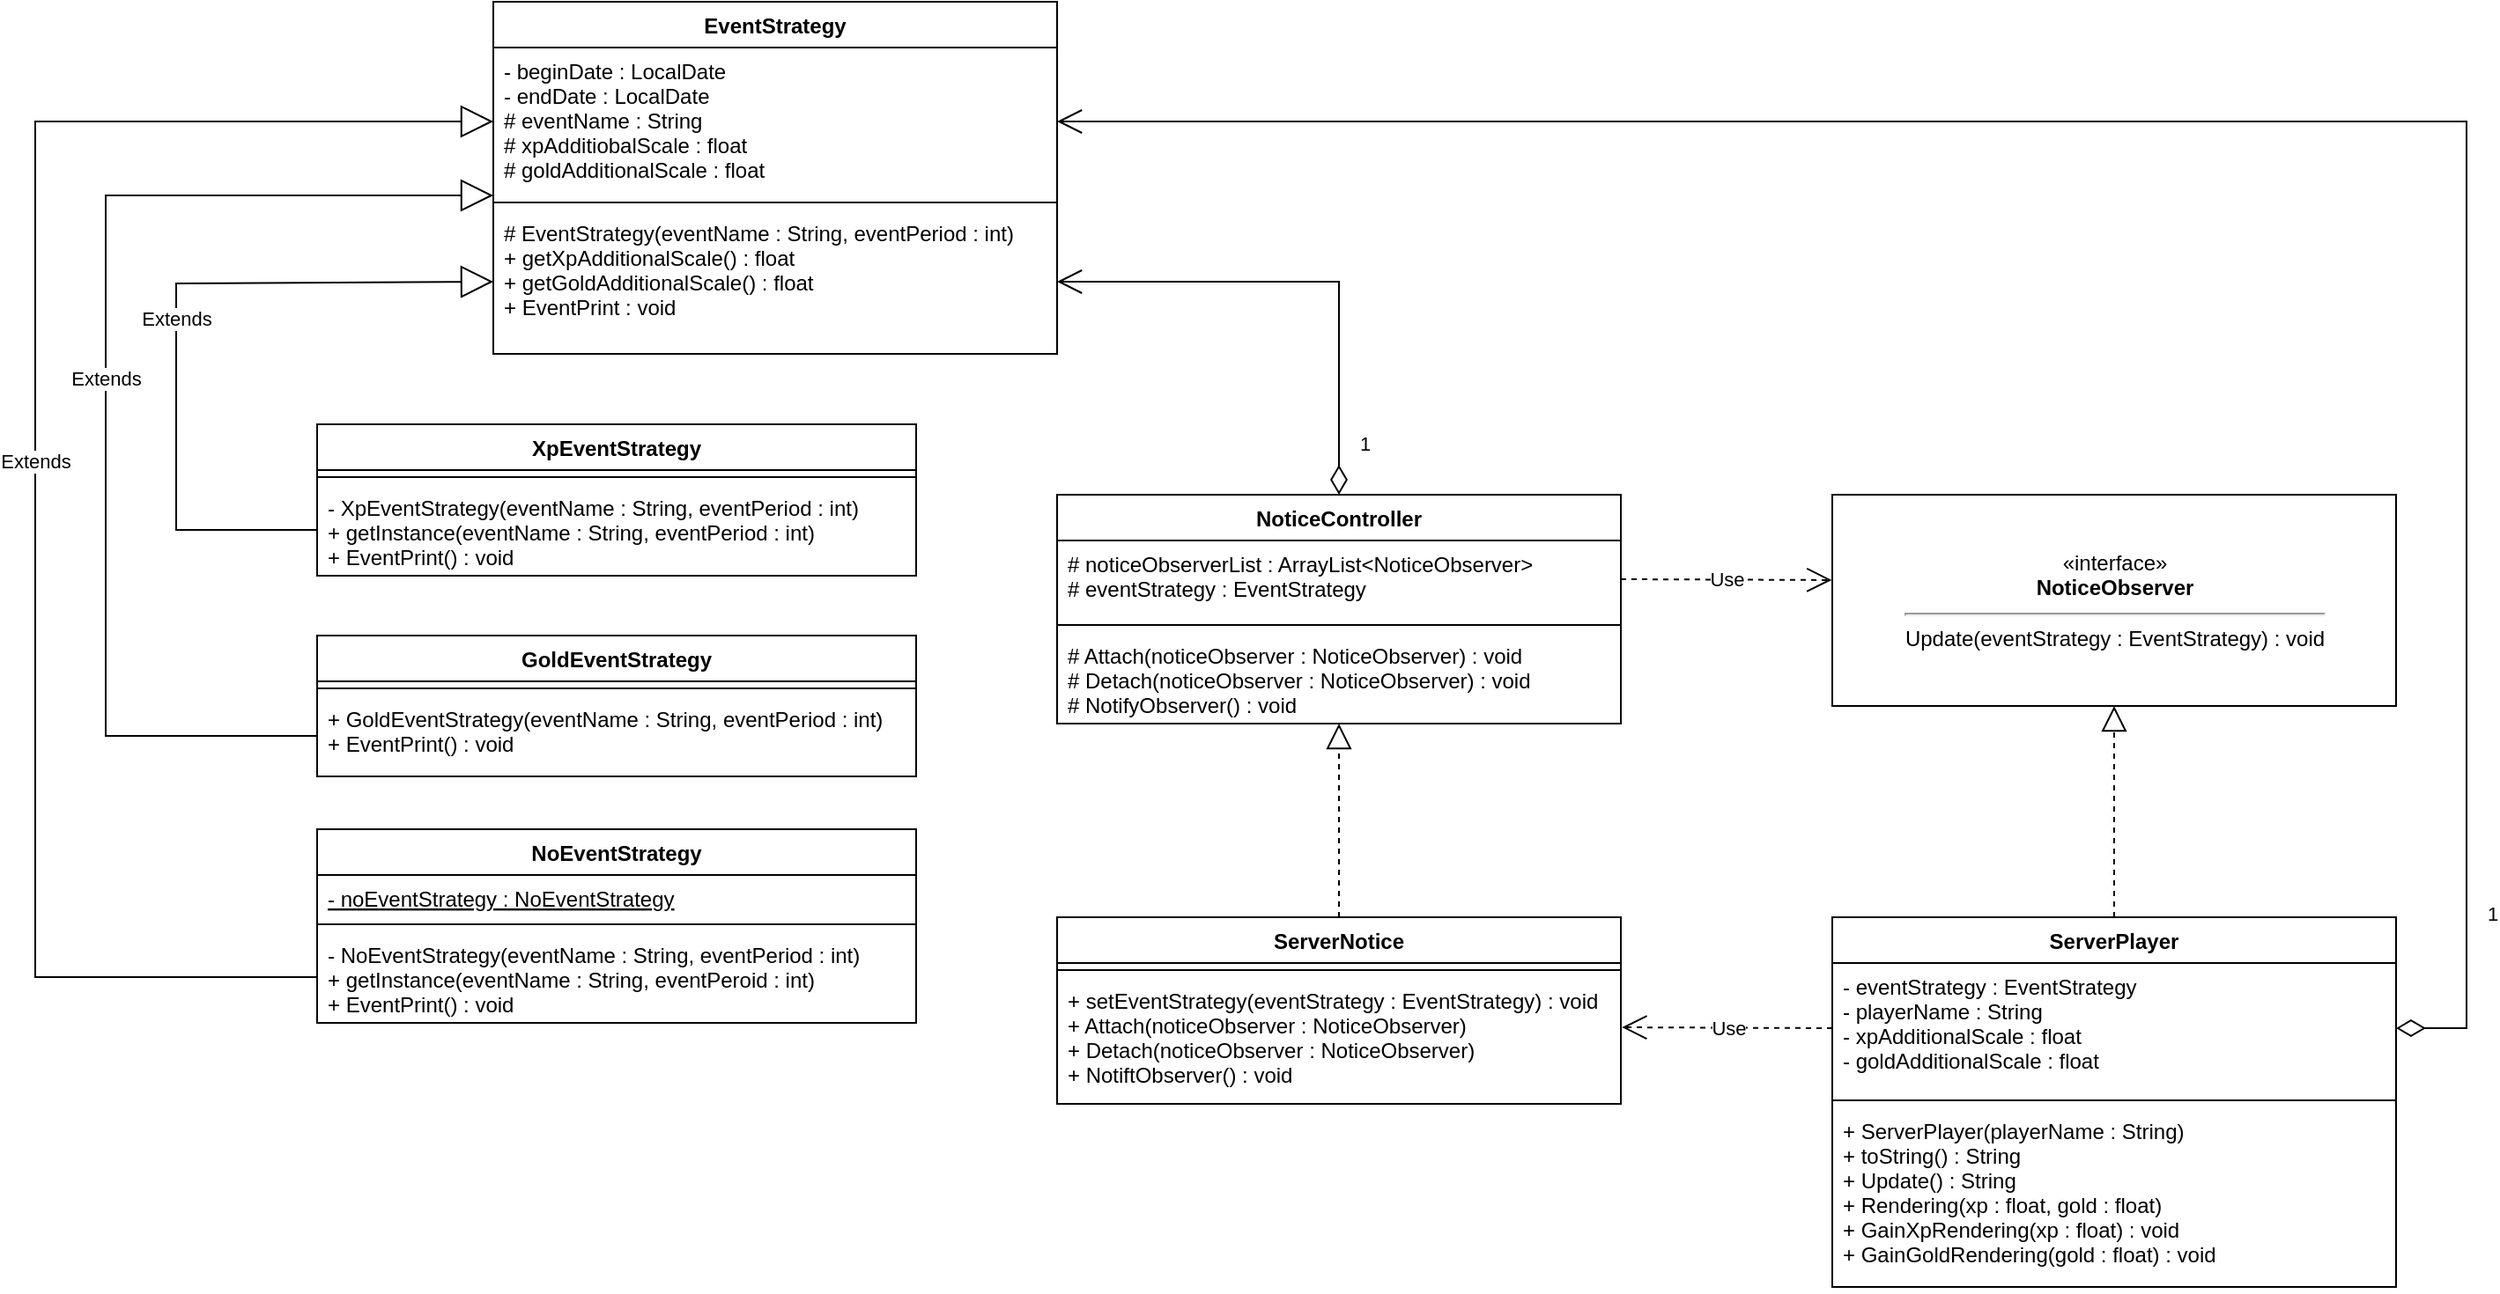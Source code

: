 <mxfile version="20.1.1" type="github">
  <diagram id="C5RBs43oDa-KdzZeNtuy" name="Page-1">
    <mxGraphModel dx="2031" dy="1134" grid="1" gridSize="10" guides="1" tooltips="1" connect="1" arrows="1" fold="1" page="1" pageScale="1" pageWidth="1654" pageHeight="2336" math="0" shadow="0">
      <root>
        <mxCell id="WIyWlLk6GJQsqaUBKTNV-0" />
        <mxCell id="WIyWlLk6GJQsqaUBKTNV-1" parent="WIyWlLk6GJQsqaUBKTNV-0" />
        <mxCell id="js752ynYQcro-gdLMAdj-0" value="EventStrategy" style="swimlane;fontStyle=1;align=center;verticalAlign=top;childLayout=stackLayout;horizontal=1;startSize=26;horizontalStack=0;resizeParent=1;resizeParentMax=0;resizeLast=0;collapsible=1;marginBottom=0;" parent="WIyWlLk6GJQsqaUBKTNV-1" vertex="1">
          <mxGeometry x="280" y="40" width="320" height="200" as="geometry" />
        </mxCell>
        <mxCell id="js752ynYQcro-gdLMAdj-1" value="- beginDate : LocalDate&#xa;- endDate : LocalDate&#xa;# eventName : String&#xa;# xpAdditiobalScale : float&#xa;# goldAdditionalScale : float&#xa;" style="text;strokeColor=none;fillColor=none;align=left;verticalAlign=top;spacingLeft=4;spacingRight=4;overflow=hidden;rotatable=0;points=[[0,0.5],[1,0.5]];portConstraint=eastwest;" parent="js752ynYQcro-gdLMAdj-0" vertex="1">
          <mxGeometry y="26" width="320" height="84" as="geometry" />
        </mxCell>
        <mxCell id="js752ynYQcro-gdLMAdj-2" value="" style="line;strokeWidth=1;fillColor=none;align=left;verticalAlign=middle;spacingTop=-1;spacingLeft=3;spacingRight=3;rotatable=0;labelPosition=right;points=[];portConstraint=eastwest;" parent="js752ynYQcro-gdLMAdj-0" vertex="1">
          <mxGeometry y="110" width="320" height="8" as="geometry" />
        </mxCell>
        <mxCell id="js752ynYQcro-gdLMAdj-3" value="# EventStrategy(eventName : String, eventPeriod : int)&#xa;+ getXpAdditionalScale() : float&#xa;+ getGoldAdditionalScale() : float&#xa;+ EventPrint : void" style="text;strokeColor=none;fillColor=none;align=left;verticalAlign=top;spacingLeft=4;spacingRight=4;overflow=hidden;rotatable=0;points=[[0,0.5],[1,0.5]];portConstraint=eastwest;" parent="js752ynYQcro-gdLMAdj-0" vertex="1">
          <mxGeometry y="118" width="320" height="82" as="geometry" />
        </mxCell>
        <mxCell id="js752ynYQcro-gdLMAdj-4" value="GoldEventStrategy" style="swimlane;fontStyle=1;align=center;verticalAlign=top;childLayout=stackLayout;horizontal=1;startSize=26;horizontalStack=0;resizeParent=1;resizeParentMax=0;resizeLast=0;collapsible=1;marginBottom=0;" parent="WIyWlLk6GJQsqaUBKTNV-1" vertex="1">
          <mxGeometry x="180" y="400" width="340" height="80" as="geometry" />
        </mxCell>
        <mxCell id="js752ynYQcro-gdLMAdj-6" value="" style="line;strokeWidth=1;fillColor=none;align=left;verticalAlign=middle;spacingTop=-1;spacingLeft=3;spacingRight=3;rotatable=0;labelPosition=right;points=[];portConstraint=eastwest;" parent="js752ynYQcro-gdLMAdj-4" vertex="1">
          <mxGeometry y="26" width="340" height="8" as="geometry" />
        </mxCell>
        <mxCell id="js752ynYQcro-gdLMAdj-7" value="+ GoldEventStrategy(eventName : String, eventPeriod : int)&#xa;+ EventPrint() : void" style="text;strokeColor=none;fillColor=none;align=left;verticalAlign=top;spacingLeft=4;spacingRight=4;overflow=hidden;rotatable=0;points=[[0,0.5],[1,0.5]];portConstraint=eastwest;" parent="js752ynYQcro-gdLMAdj-4" vertex="1">
          <mxGeometry y="34" width="340" height="46" as="geometry" />
        </mxCell>
        <mxCell id="js752ynYQcro-gdLMAdj-8" value="NoEventStrategy" style="swimlane;fontStyle=1;align=center;verticalAlign=top;childLayout=stackLayout;horizontal=1;startSize=26;horizontalStack=0;resizeParent=1;resizeParentMax=0;resizeLast=0;collapsible=1;marginBottom=0;" parent="WIyWlLk6GJQsqaUBKTNV-1" vertex="1">
          <mxGeometry x="180" y="510" width="340" height="110" as="geometry" />
        </mxCell>
        <mxCell id="js752ynYQcro-gdLMAdj-9" value="- noEventStrategy : NoEventStrategy&#xa;" style="text;strokeColor=none;fillColor=none;align=left;verticalAlign=top;spacingLeft=4;spacingRight=4;overflow=hidden;rotatable=0;points=[[0,0.5],[1,0.5]];portConstraint=eastwest;fontStyle=4" parent="js752ynYQcro-gdLMAdj-8" vertex="1">
          <mxGeometry y="26" width="340" height="24" as="geometry" />
        </mxCell>
        <mxCell id="js752ynYQcro-gdLMAdj-10" value="" style="line;strokeWidth=1;fillColor=none;align=left;verticalAlign=middle;spacingTop=-1;spacingLeft=3;spacingRight=3;rotatable=0;labelPosition=right;points=[];portConstraint=eastwest;" parent="js752ynYQcro-gdLMAdj-8" vertex="1">
          <mxGeometry y="50" width="340" height="8" as="geometry" />
        </mxCell>
        <mxCell id="js752ynYQcro-gdLMAdj-11" value="- NoEventStrategy(eventName : String, eventPeriod : int)&#xa;+ getInstance(eventName : String, eventPeroid : int)&#xa;+ EventPrint() : void&#xa;" style="text;strokeColor=none;fillColor=none;align=left;verticalAlign=top;spacingLeft=4;spacingRight=4;overflow=hidden;rotatable=0;points=[[0,0.5],[1,0.5]];portConstraint=eastwest;" parent="js752ynYQcro-gdLMAdj-8" vertex="1">
          <mxGeometry y="58" width="340" height="52" as="geometry" />
        </mxCell>
        <mxCell id="js752ynYQcro-gdLMAdj-13" value="«interface»&lt;br&gt;&lt;b&gt;NoticeObserver&lt;br&gt;&lt;/b&gt;&lt;hr&gt;Update(eventStrategy : EventStrategy) : void" style="html=1;" parent="WIyWlLk6GJQsqaUBKTNV-1" vertex="1">
          <mxGeometry x="1040" y="320" width="320" height="120" as="geometry" />
        </mxCell>
        <mxCell id="js752ynYQcro-gdLMAdj-14" value="ServerNotice" style="swimlane;fontStyle=1;align=center;verticalAlign=top;childLayout=stackLayout;horizontal=1;startSize=26;horizontalStack=0;resizeParent=1;resizeParentMax=0;resizeLast=0;collapsible=1;marginBottom=0;" parent="WIyWlLk6GJQsqaUBKTNV-1" vertex="1">
          <mxGeometry x="600" y="560" width="320" height="106" as="geometry" />
        </mxCell>
        <mxCell id="js752ynYQcro-gdLMAdj-16" value="" style="line;strokeWidth=1;fillColor=none;align=left;verticalAlign=middle;spacingTop=-1;spacingLeft=3;spacingRight=3;rotatable=0;labelPosition=right;points=[];portConstraint=eastwest;" parent="js752ynYQcro-gdLMAdj-14" vertex="1">
          <mxGeometry y="26" width="320" height="8" as="geometry" />
        </mxCell>
        <mxCell id="js752ynYQcro-gdLMAdj-17" value="+ setEventStrategy(eventStrategy : EventStrategy) : void&#xa;+ Attach(noticeObserver : NoticeObserver)&#xa;+ Detach(noticeObserver : NoticeObserver)&#xa;+ NotiftObserver() : void" style="text;strokeColor=none;fillColor=none;align=left;verticalAlign=top;spacingLeft=4;spacingRight=4;overflow=hidden;rotatable=0;points=[[0,0.5],[1,0.5]];portConstraint=eastwest;" parent="js752ynYQcro-gdLMAdj-14" vertex="1">
          <mxGeometry y="34" width="320" height="72" as="geometry" />
        </mxCell>
        <mxCell id="js752ynYQcro-gdLMAdj-18" value="ServerPlayer" style="swimlane;fontStyle=1;align=center;verticalAlign=top;childLayout=stackLayout;horizontal=1;startSize=26;horizontalStack=0;resizeParent=1;resizeParentMax=0;resizeLast=0;collapsible=1;marginBottom=0;" parent="WIyWlLk6GJQsqaUBKTNV-1" vertex="1">
          <mxGeometry x="1040" y="560" width="320" height="210" as="geometry" />
        </mxCell>
        <mxCell id="js752ynYQcro-gdLMAdj-19" value="- eventStrategy : EventStrategy&#xa;- playerName : String&#xa;- xpAdditionalScale : float&#xa;- goldAdditionalScale : float" style="text;strokeColor=none;fillColor=none;align=left;verticalAlign=top;spacingLeft=4;spacingRight=4;overflow=hidden;rotatable=0;points=[[0,0.5],[1,0.5]];portConstraint=eastwest;" parent="js752ynYQcro-gdLMAdj-18" vertex="1">
          <mxGeometry y="26" width="320" height="74" as="geometry" />
        </mxCell>
        <mxCell id="js752ynYQcro-gdLMAdj-20" value="" style="line;strokeWidth=1;fillColor=none;align=left;verticalAlign=middle;spacingTop=-1;spacingLeft=3;spacingRight=3;rotatable=0;labelPosition=right;points=[];portConstraint=eastwest;" parent="js752ynYQcro-gdLMAdj-18" vertex="1">
          <mxGeometry y="100" width="320" height="8" as="geometry" />
        </mxCell>
        <mxCell id="js752ynYQcro-gdLMAdj-21" value="+ ServerPlayer(playerName : String)&#xa;+ toString() : String&#xa;+ Update() : String&#xa;+ Rendering(xp : float, gold : float)&#xa;+ GainXpRendering(xp : float) : void&#xa;+ GainGoldRendering(gold : float) : void" style="text;strokeColor=none;fillColor=none;align=left;verticalAlign=top;spacingLeft=4;spacingRight=4;overflow=hidden;rotatable=0;points=[[0,0.5],[1,0.5]];portConstraint=eastwest;" parent="js752ynYQcro-gdLMAdj-18" vertex="1">
          <mxGeometry y="108" width="320" height="102" as="geometry" />
        </mxCell>
        <mxCell id="js752ynYQcro-gdLMAdj-22" value="XpEventStrategy" style="swimlane;fontStyle=1;align=center;verticalAlign=top;childLayout=stackLayout;horizontal=1;startSize=26;horizontalStack=0;resizeParent=1;resizeParentMax=0;resizeLast=0;collapsible=1;marginBottom=0;" parent="WIyWlLk6GJQsqaUBKTNV-1" vertex="1">
          <mxGeometry x="180" y="280" width="340" height="86" as="geometry" />
        </mxCell>
        <mxCell id="js752ynYQcro-gdLMAdj-24" value="" style="line;strokeWidth=1;fillColor=none;align=left;verticalAlign=middle;spacingTop=-1;spacingLeft=3;spacingRight=3;rotatable=0;labelPosition=right;points=[];portConstraint=eastwest;" parent="js752ynYQcro-gdLMAdj-22" vertex="1">
          <mxGeometry y="26" width="340" height="8" as="geometry" />
        </mxCell>
        <mxCell id="js752ynYQcro-gdLMAdj-25" value="- XpEventStrategy(eventName : String, eventPeriod : int)&#xa;+ getInstance(eventName : String, eventPeriod : int)&#xa;+ EventPrint() : void" style="text;strokeColor=none;fillColor=none;align=left;verticalAlign=top;spacingLeft=4;spacingRight=4;overflow=hidden;rotatable=0;points=[[0,0.5],[1,0.5]];portConstraint=eastwest;fontStyle=0" parent="js752ynYQcro-gdLMAdj-22" vertex="1">
          <mxGeometry y="34" width="340" height="52" as="geometry" />
        </mxCell>
        <mxCell id="js752ynYQcro-gdLMAdj-26" value="Extends" style="endArrow=block;endSize=16;endFill=0;html=1;rounded=0;exitX=0;exitY=0.5;exitDx=0;exitDy=0;entryX=0;entryY=0.5;entryDx=0;entryDy=0;" parent="WIyWlLk6GJQsqaUBKTNV-1" source="js752ynYQcro-gdLMAdj-25" target="js752ynYQcro-gdLMAdj-3" edge="1">
          <mxGeometry width="160" relative="1" as="geometry">
            <mxPoint x="100" y="180" as="sourcePoint" />
            <mxPoint x="120" y="180" as="targetPoint" />
            <Array as="points">
              <mxPoint x="100" y="340" />
              <mxPoint x="100" y="200" />
            </Array>
          </mxGeometry>
        </mxCell>
        <mxCell id="js752ynYQcro-gdLMAdj-27" value="Extends" style="endArrow=block;endSize=16;endFill=0;html=1;rounded=0;exitX=0;exitY=0.5;exitDx=0;exitDy=0;entryX=0;entryY=0.5;entryDx=0;entryDy=0;" parent="WIyWlLk6GJQsqaUBKTNV-1" source="js752ynYQcro-gdLMAdj-11" target="js752ynYQcro-gdLMAdj-1" edge="1">
          <mxGeometry width="160" relative="1" as="geometry">
            <mxPoint x="110" y="280" as="sourcePoint" />
            <mxPoint x="20" y="120" as="targetPoint" />
            <Array as="points">
              <mxPoint x="20" y="594" />
              <mxPoint x="20" y="108" />
            </Array>
          </mxGeometry>
        </mxCell>
        <mxCell id="js752ynYQcro-gdLMAdj-28" value="Extends" style="endArrow=block;endSize=16;endFill=0;html=1;rounded=0;exitX=0;exitY=0.5;exitDx=0;exitDy=0;entryX=0;entryY=1;entryDx=0;entryDy=0;entryPerimeter=0;" parent="WIyWlLk6GJQsqaUBKTNV-1" source="js752ynYQcro-gdLMAdj-7" target="js752ynYQcro-gdLMAdj-1" edge="1">
          <mxGeometry width="160" relative="1" as="geometry">
            <mxPoint x="110" y="250" as="sourcePoint" />
            <mxPoint x="20" y="80" as="targetPoint" />
            <Array as="points">
              <mxPoint x="60" y="457" />
              <mxPoint x="60" y="150" />
            </Array>
          </mxGeometry>
        </mxCell>
        <mxCell id="wNpj_A-5F8Pq7EzBTJwE-1" value="" style="endArrow=block;dashed=1;endFill=0;endSize=12;html=1;rounded=0;entryX=0.5;entryY=1;entryDx=0;entryDy=0;exitX=0.5;exitY=0;exitDx=0;exitDy=0;" edge="1" parent="WIyWlLk6GJQsqaUBKTNV-1" source="js752ynYQcro-gdLMAdj-18" target="js752ynYQcro-gdLMAdj-13">
          <mxGeometry width="160" relative="1" as="geometry">
            <mxPoint x="490" y="350" as="sourcePoint" />
            <mxPoint x="650" y="350" as="targetPoint" />
          </mxGeometry>
        </mxCell>
        <mxCell id="wNpj_A-5F8Pq7EzBTJwE-2" value="" style="endArrow=block;dashed=1;endFill=0;endSize=12;html=1;rounded=0;exitX=0.5;exitY=0;exitDx=0;exitDy=0;" edge="1" parent="WIyWlLk6GJQsqaUBKTNV-1" source="js752ynYQcro-gdLMAdj-14" target="wNpj_A-5F8Pq7EzBTJwE-15">
          <mxGeometry width="160" relative="1" as="geometry">
            <mxPoint x="860" y="600" as="sourcePoint" />
            <mxPoint x="800" y="510" as="targetPoint" />
          </mxGeometry>
        </mxCell>
        <mxCell id="wNpj_A-5F8Pq7EzBTJwE-9" value="1" style="endArrow=open;html=1;endSize=12;startArrow=diamondThin;startSize=14;startFill=0;edgeStyle=orthogonalEdgeStyle;align=left;verticalAlign=bottom;rounded=0;entryX=1;entryY=0.5;entryDx=0;entryDy=0;exitX=0.5;exitY=0;exitDx=0;exitDy=0;" edge="1" parent="WIyWlLk6GJQsqaUBKTNV-1" source="wNpj_A-5F8Pq7EzBTJwE-12" target="js752ynYQcro-gdLMAdj-3">
          <mxGeometry x="-0.858" y="-10" relative="1" as="geometry">
            <mxPoint x="760" y="320" as="sourcePoint" />
            <mxPoint x="1050" y="390" as="targetPoint" />
            <mxPoint as="offset" />
          </mxGeometry>
        </mxCell>
        <mxCell id="wNpj_A-5F8Pq7EzBTJwE-11" value="Use" style="endArrow=open;endSize=12;dashed=1;html=1;rounded=0;entryX=-0.001;entryY=0.404;entryDx=0;entryDy=0;exitX=1;exitY=0.5;exitDx=0;exitDy=0;entryPerimeter=0;" edge="1" parent="WIyWlLk6GJQsqaUBKTNV-1" source="wNpj_A-5F8Pq7EzBTJwE-13" target="js752ynYQcro-gdLMAdj-13">
          <mxGeometry width="160" relative="1" as="geometry">
            <mxPoint x="960" y="300" as="sourcePoint" />
            <mxPoint x="830" y="540" as="targetPoint" />
          </mxGeometry>
        </mxCell>
        <mxCell id="wNpj_A-5F8Pq7EzBTJwE-12" value="NoticeController" style="swimlane;fontStyle=1;align=center;verticalAlign=top;childLayout=stackLayout;horizontal=1;startSize=26;horizontalStack=0;resizeParent=1;resizeParentMax=0;resizeLast=0;collapsible=1;marginBottom=0;" vertex="1" parent="WIyWlLk6GJQsqaUBKTNV-1">
          <mxGeometry x="600" y="320" width="320" height="130" as="geometry" />
        </mxCell>
        <mxCell id="wNpj_A-5F8Pq7EzBTJwE-13" value="# noticeObserverList : ArrayList&lt;NoticeObserver&gt;&#xa;# eventStrategy : EventStrategy" style="text;strokeColor=none;fillColor=none;align=left;verticalAlign=top;spacingLeft=4;spacingRight=4;overflow=hidden;rotatable=0;points=[[0,0.5],[1,0.5]];portConstraint=eastwest;" vertex="1" parent="wNpj_A-5F8Pq7EzBTJwE-12">
          <mxGeometry y="26" width="320" height="44" as="geometry" />
        </mxCell>
        <mxCell id="wNpj_A-5F8Pq7EzBTJwE-14" value="" style="line;strokeWidth=1;fillColor=none;align=left;verticalAlign=middle;spacingTop=-1;spacingLeft=3;spacingRight=3;rotatable=0;labelPosition=right;points=[];portConstraint=eastwest;" vertex="1" parent="wNpj_A-5F8Pq7EzBTJwE-12">
          <mxGeometry y="70" width="320" height="8" as="geometry" />
        </mxCell>
        <mxCell id="wNpj_A-5F8Pq7EzBTJwE-15" value="# Attach(noticeObserver : NoticeObserver) : void&#xa;# Detach(noticeObserver : NoticeObserver) : void&#xa;# NotifyObserver() : void" style="text;strokeColor=none;fillColor=none;align=left;verticalAlign=top;spacingLeft=4;spacingRight=4;overflow=hidden;rotatable=0;points=[[0,0.5],[1,0.5]];portConstraint=eastwest;" vertex="1" parent="wNpj_A-5F8Pq7EzBTJwE-12">
          <mxGeometry y="78" width="320" height="52" as="geometry" />
        </mxCell>
        <mxCell id="wNpj_A-5F8Pq7EzBTJwE-16" value="Use" style="endArrow=open;endSize=12;dashed=1;html=1;rounded=0;exitX=0;exitY=0.5;exitDx=0;exitDy=0;entryX=1.002;entryY=0.396;entryDx=0;entryDy=0;entryPerimeter=0;" edge="1" parent="WIyWlLk6GJQsqaUBKTNV-1" source="js752ynYQcro-gdLMAdj-19" target="js752ynYQcro-gdLMAdj-17">
          <mxGeometry width="160" relative="1" as="geometry">
            <mxPoint x="930" y="378.0" as="sourcePoint" />
            <mxPoint x="1049.68" y="378.48" as="targetPoint" />
          </mxGeometry>
        </mxCell>
        <mxCell id="wNpj_A-5F8Pq7EzBTJwE-17" value="1" style="endArrow=open;html=1;endSize=12;startArrow=diamondThin;startSize=14;startFill=0;edgeStyle=orthogonalEdgeStyle;align=left;verticalAlign=bottom;rounded=0;entryX=1;entryY=0.5;entryDx=0;entryDy=0;exitX=1;exitY=0.5;exitDx=0;exitDy=0;" edge="1" parent="WIyWlLk6GJQsqaUBKTNV-1" source="js752ynYQcro-gdLMAdj-19" target="js752ynYQcro-gdLMAdj-1">
          <mxGeometry x="-0.858" y="-10" relative="1" as="geometry">
            <mxPoint x="770" y="330" as="sourcePoint" />
            <mxPoint x="610" y="209" as="targetPoint" />
            <mxPoint as="offset" />
            <Array as="points">
              <mxPoint x="1400" y="623" />
              <mxPoint x="1400" y="108" />
            </Array>
          </mxGeometry>
        </mxCell>
      </root>
    </mxGraphModel>
  </diagram>
</mxfile>
